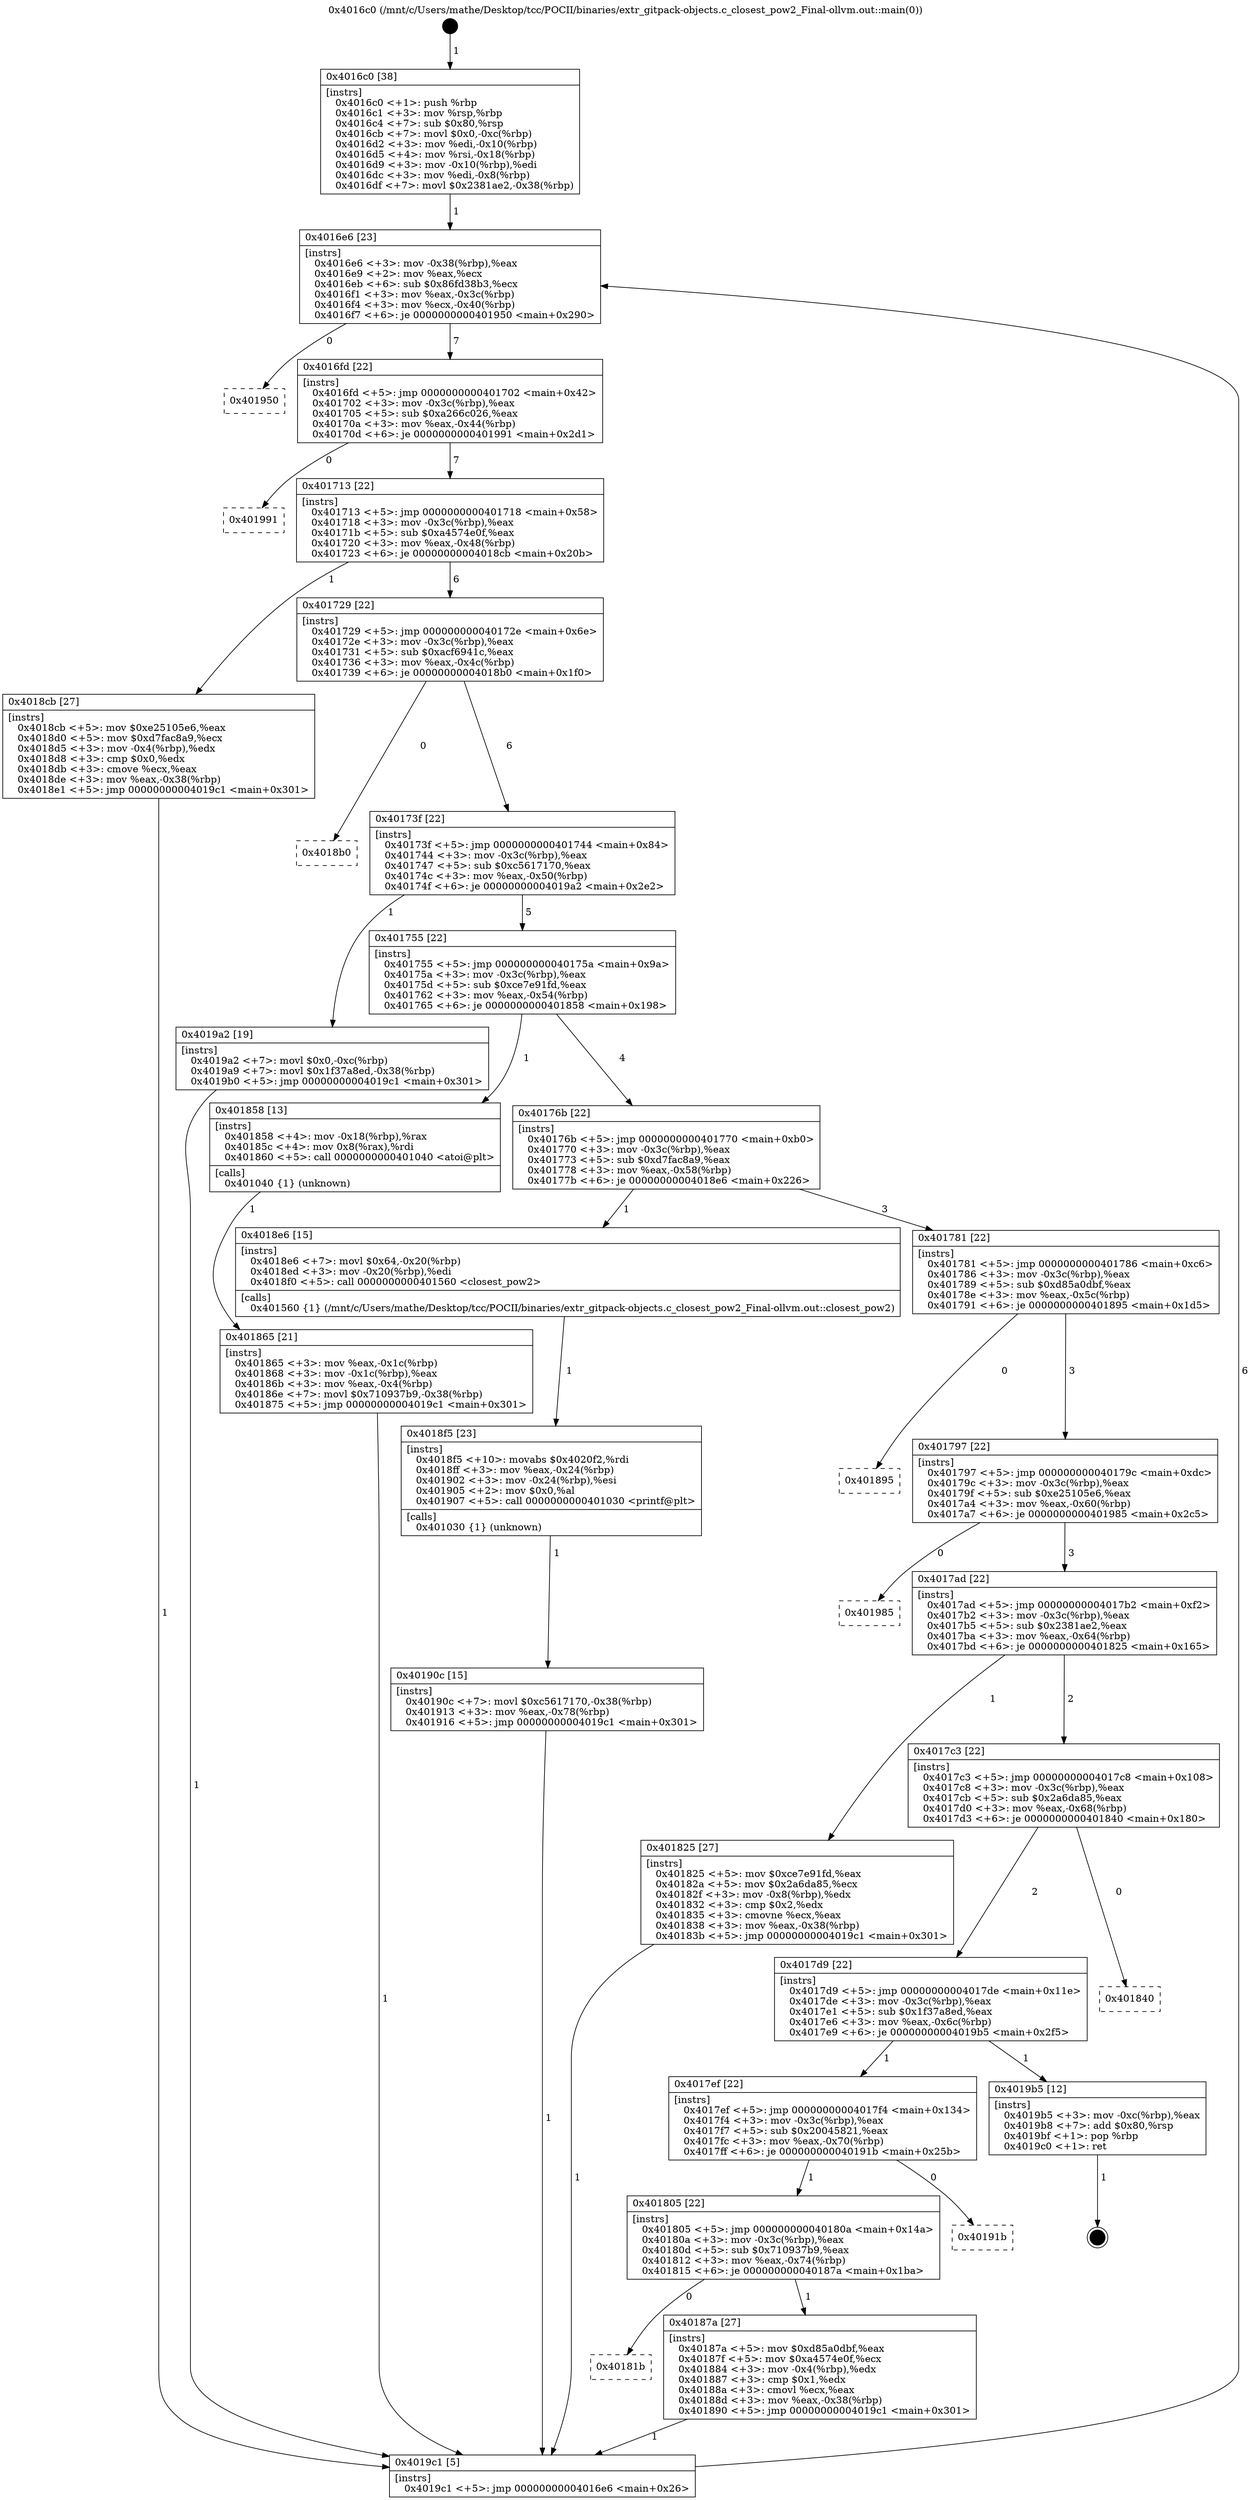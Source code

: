 digraph "0x4016c0" {
  label = "0x4016c0 (/mnt/c/Users/mathe/Desktop/tcc/POCII/binaries/extr_gitpack-objects.c_closest_pow2_Final-ollvm.out::main(0))"
  labelloc = "t"
  node[shape=record]

  Entry [label="",width=0.3,height=0.3,shape=circle,fillcolor=black,style=filled]
  "0x4016e6" [label="{
     0x4016e6 [23]\l
     | [instrs]\l
     &nbsp;&nbsp;0x4016e6 \<+3\>: mov -0x38(%rbp),%eax\l
     &nbsp;&nbsp;0x4016e9 \<+2\>: mov %eax,%ecx\l
     &nbsp;&nbsp;0x4016eb \<+6\>: sub $0x86fd38b3,%ecx\l
     &nbsp;&nbsp;0x4016f1 \<+3\>: mov %eax,-0x3c(%rbp)\l
     &nbsp;&nbsp;0x4016f4 \<+3\>: mov %ecx,-0x40(%rbp)\l
     &nbsp;&nbsp;0x4016f7 \<+6\>: je 0000000000401950 \<main+0x290\>\l
  }"]
  "0x401950" [label="{
     0x401950\l
  }", style=dashed]
  "0x4016fd" [label="{
     0x4016fd [22]\l
     | [instrs]\l
     &nbsp;&nbsp;0x4016fd \<+5\>: jmp 0000000000401702 \<main+0x42\>\l
     &nbsp;&nbsp;0x401702 \<+3\>: mov -0x3c(%rbp),%eax\l
     &nbsp;&nbsp;0x401705 \<+5\>: sub $0xa266c026,%eax\l
     &nbsp;&nbsp;0x40170a \<+3\>: mov %eax,-0x44(%rbp)\l
     &nbsp;&nbsp;0x40170d \<+6\>: je 0000000000401991 \<main+0x2d1\>\l
  }"]
  Exit [label="",width=0.3,height=0.3,shape=circle,fillcolor=black,style=filled,peripheries=2]
  "0x401991" [label="{
     0x401991\l
  }", style=dashed]
  "0x401713" [label="{
     0x401713 [22]\l
     | [instrs]\l
     &nbsp;&nbsp;0x401713 \<+5\>: jmp 0000000000401718 \<main+0x58\>\l
     &nbsp;&nbsp;0x401718 \<+3\>: mov -0x3c(%rbp),%eax\l
     &nbsp;&nbsp;0x40171b \<+5\>: sub $0xa4574e0f,%eax\l
     &nbsp;&nbsp;0x401720 \<+3\>: mov %eax,-0x48(%rbp)\l
     &nbsp;&nbsp;0x401723 \<+6\>: je 00000000004018cb \<main+0x20b\>\l
  }"]
  "0x40190c" [label="{
     0x40190c [15]\l
     | [instrs]\l
     &nbsp;&nbsp;0x40190c \<+7\>: movl $0xc5617170,-0x38(%rbp)\l
     &nbsp;&nbsp;0x401913 \<+3\>: mov %eax,-0x78(%rbp)\l
     &nbsp;&nbsp;0x401916 \<+5\>: jmp 00000000004019c1 \<main+0x301\>\l
  }"]
  "0x4018cb" [label="{
     0x4018cb [27]\l
     | [instrs]\l
     &nbsp;&nbsp;0x4018cb \<+5\>: mov $0xe25105e6,%eax\l
     &nbsp;&nbsp;0x4018d0 \<+5\>: mov $0xd7fac8a9,%ecx\l
     &nbsp;&nbsp;0x4018d5 \<+3\>: mov -0x4(%rbp),%edx\l
     &nbsp;&nbsp;0x4018d8 \<+3\>: cmp $0x0,%edx\l
     &nbsp;&nbsp;0x4018db \<+3\>: cmove %ecx,%eax\l
     &nbsp;&nbsp;0x4018de \<+3\>: mov %eax,-0x38(%rbp)\l
     &nbsp;&nbsp;0x4018e1 \<+5\>: jmp 00000000004019c1 \<main+0x301\>\l
  }"]
  "0x401729" [label="{
     0x401729 [22]\l
     | [instrs]\l
     &nbsp;&nbsp;0x401729 \<+5\>: jmp 000000000040172e \<main+0x6e\>\l
     &nbsp;&nbsp;0x40172e \<+3\>: mov -0x3c(%rbp),%eax\l
     &nbsp;&nbsp;0x401731 \<+5\>: sub $0xacf6941c,%eax\l
     &nbsp;&nbsp;0x401736 \<+3\>: mov %eax,-0x4c(%rbp)\l
     &nbsp;&nbsp;0x401739 \<+6\>: je 00000000004018b0 \<main+0x1f0\>\l
  }"]
  "0x4018f5" [label="{
     0x4018f5 [23]\l
     | [instrs]\l
     &nbsp;&nbsp;0x4018f5 \<+10\>: movabs $0x4020f2,%rdi\l
     &nbsp;&nbsp;0x4018ff \<+3\>: mov %eax,-0x24(%rbp)\l
     &nbsp;&nbsp;0x401902 \<+3\>: mov -0x24(%rbp),%esi\l
     &nbsp;&nbsp;0x401905 \<+2\>: mov $0x0,%al\l
     &nbsp;&nbsp;0x401907 \<+5\>: call 0000000000401030 \<printf@plt\>\l
     | [calls]\l
     &nbsp;&nbsp;0x401030 \{1\} (unknown)\l
  }"]
  "0x4018b0" [label="{
     0x4018b0\l
  }", style=dashed]
  "0x40173f" [label="{
     0x40173f [22]\l
     | [instrs]\l
     &nbsp;&nbsp;0x40173f \<+5\>: jmp 0000000000401744 \<main+0x84\>\l
     &nbsp;&nbsp;0x401744 \<+3\>: mov -0x3c(%rbp),%eax\l
     &nbsp;&nbsp;0x401747 \<+5\>: sub $0xc5617170,%eax\l
     &nbsp;&nbsp;0x40174c \<+3\>: mov %eax,-0x50(%rbp)\l
     &nbsp;&nbsp;0x40174f \<+6\>: je 00000000004019a2 \<main+0x2e2\>\l
  }"]
  "0x40181b" [label="{
     0x40181b\l
  }", style=dashed]
  "0x4019a2" [label="{
     0x4019a2 [19]\l
     | [instrs]\l
     &nbsp;&nbsp;0x4019a2 \<+7\>: movl $0x0,-0xc(%rbp)\l
     &nbsp;&nbsp;0x4019a9 \<+7\>: movl $0x1f37a8ed,-0x38(%rbp)\l
     &nbsp;&nbsp;0x4019b0 \<+5\>: jmp 00000000004019c1 \<main+0x301\>\l
  }"]
  "0x401755" [label="{
     0x401755 [22]\l
     | [instrs]\l
     &nbsp;&nbsp;0x401755 \<+5\>: jmp 000000000040175a \<main+0x9a\>\l
     &nbsp;&nbsp;0x40175a \<+3\>: mov -0x3c(%rbp),%eax\l
     &nbsp;&nbsp;0x40175d \<+5\>: sub $0xce7e91fd,%eax\l
     &nbsp;&nbsp;0x401762 \<+3\>: mov %eax,-0x54(%rbp)\l
     &nbsp;&nbsp;0x401765 \<+6\>: je 0000000000401858 \<main+0x198\>\l
  }"]
  "0x40187a" [label="{
     0x40187a [27]\l
     | [instrs]\l
     &nbsp;&nbsp;0x40187a \<+5\>: mov $0xd85a0dbf,%eax\l
     &nbsp;&nbsp;0x40187f \<+5\>: mov $0xa4574e0f,%ecx\l
     &nbsp;&nbsp;0x401884 \<+3\>: mov -0x4(%rbp),%edx\l
     &nbsp;&nbsp;0x401887 \<+3\>: cmp $0x1,%edx\l
     &nbsp;&nbsp;0x40188a \<+3\>: cmovl %ecx,%eax\l
     &nbsp;&nbsp;0x40188d \<+3\>: mov %eax,-0x38(%rbp)\l
     &nbsp;&nbsp;0x401890 \<+5\>: jmp 00000000004019c1 \<main+0x301\>\l
  }"]
  "0x401858" [label="{
     0x401858 [13]\l
     | [instrs]\l
     &nbsp;&nbsp;0x401858 \<+4\>: mov -0x18(%rbp),%rax\l
     &nbsp;&nbsp;0x40185c \<+4\>: mov 0x8(%rax),%rdi\l
     &nbsp;&nbsp;0x401860 \<+5\>: call 0000000000401040 \<atoi@plt\>\l
     | [calls]\l
     &nbsp;&nbsp;0x401040 \{1\} (unknown)\l
  }"]
  "0x40176b" [label="{
     0x40176b [22]\l
     | [instrs]\l
     &nbsp;&nbsp;0x40176b \<+5\>: jmp 0000000000401770 \<main+0xb0\>\l
     &nbsp;&nbsp;0x401770 \<+3\>: mov -0x3c(%rbp),%eax\l
     &nbsp;&nbsp;0x401773 \<+5\>: sub $0xd7fac8a9,%eax\l
     &nbsp;&nbsp;0x401778 \<+3\>: mov %eax,-0x58(%rbp)\l
     &nbsp;&nbsp;0x40177b \<+6\>: je 00000000004018e6 \<main+0x226\>\l
  }"]
  "0x401805" [label="{
     0x401805 [22]\l
     | [instrs]\l
     &nbsp;&nbsp;0x401805 \<+5\>: jmp 000000000040180a \<main+0x14a\>\l
     &nbsp;&nbsp;0x40180a \<+3\>: mov -0x3c(%rbp),%eax\l
     &nbsp;&nbsp;0x40180d \<+5\>: sub $0x710937b9,%eax\l
     &nbsp;&nbsp;0x401812 \<+3\>: mov %eax,-0x74(%rbp)\l
     &nbsp;&nbsp;0x401815 \<+6\>: je 000000000040187a \<main+0x1ba\>\l
  }"]
  "0x4018e6" [label="{
     0x4018e6 [15]\l
     | [instrs]\l
     &nbsp;&nbsp;0x4018e6 \<+7\>: movl $0x64,-0x20(%rbp)\l
     &nbsp;&nbsp;0x4018ed \<+3\>: mov -0x20(%rbp),%edi\l
     &nbsp;&nbsp;0x4018f0 \<+5\>: call 0000000000401560 \<closest_pow2\>\l
     | [calls]\l
     &nbsp;&nbsp;0x401560 \{1\} (/mnt/c/Users/mathe/Desktop/tcc/POCII/binaries/extr_gitpack-objects.c_closest_pow2_Final-ollvm.out::closest_pow2)\l
  }"]
  "0x401781" [label="{
     0x401781 [22]\l
     | [instrs]\l
     &nbsp;&nbsp;0x401781 \<+5\>: jmp 0000000000401786 \<main+0xc6\>\l
     &nbsp;&nbsp;0x401786 \<+3\>: mov -0x3c(%rbp),%eax\l
     &nbsp;&nbsp;0x401789 \<+5\>: sub $0xd85a0dbf,%eax\l
     &nbsp;&nbsp;0x40178e \<+3\>: mov %eax,-0x5c(%rbp)\l
     &nbsp;&nbsp;0x401791 \<+6\>: je 0000000000401895 \<main+0x1d5\>\l
  }"]
  "0x40191b" [label="{
     0x40191b\l
  }", style=dashed]
  "0x401895" [label="{
     0x401895\l
  }", style=dashed]
  "0x401797" [label="{
     0x401797 [22]\l
     | [instrs]\l
     &nbsp;&nbsp;0x401797 \<+5\>: jmp 000000000040179c \<main+0xdc\>\l
     &nbsp;&nbsp;0x40179c \<+3\>: mov -0x3c(%rbp),%eax\l
     &nbsp;&nbsp;0x40179f \<+5\>: sub $0xe25105e6,%eax\l
     &nbsp;&nbsp;0x4017a4 \<+3\>: mov %eax,-0x60(%rbp)\l
     &nbsp;&nbsp;0x4017a7 \<+6\>: je 0000000000401985 \<main+0x2c5\>\l
  }"]
  "0x4017ef" [label="{
     0x4017ef [22]\l
     | [instrs]\l
     &nbsp;&nbsp;0x4017ef \<+5\>: jmp 00000000004017f4 \<main+0x134\>\l
     &nbsp;&nbsp;0x4017f4 \<+3\>: mov -0x3c(%rbp),%eax\l
     &nbsp;&nbsp;0x4017f7 \<+5\>: sub $0x20045821,%eax\l
     &nbsp;&nbsp;0x4017fc \<+3\>: mov %eax,-0x70(%rbp)\l
     &nbsp;&nbsp;0x4017ff \<+6\>: je 000000000040191b \<main+0x25b\>\l
  }"]
  "0x401985" [label="{
     0x401985\l
  }", style=dashed]
  "0x4017ad" [label="{
     0x4017ad [22]\l
     | [instrs]\l
     &nbsp;&nbsp;0x4017ad \<+5\>: jmp 00000000004017b2 \<main+0xf2\>\l
     &nbsp;&nbsp;0x4017b2 \<+3\>: mov -0x3c(%rbp),%eax\l
     &nbsp;&nbsp;0x4017b5 \<+5\>: sub $0x2381ae2,%eax\l
     &nbsp;&nbsp;0x4017ba \<+3\>: mov %eax,-0x64(%rbp)\l
     &nbsp;&nbsp;0x4017bd \<+6\>: je 0000000000401825 \<main+0x165\>\l
  }"]
  "0x4019b5" [label="{
     0x4019b5 [12]\l
     | [instrs]\l
     &nbsp;&nbsp;0x4019b5 \<+3\>: mov -0xc(%rbp),%eax\l
     &nbsp;&nbsp;0x4019b8 \<+7\>: add $0x80,%rsp\l
     &nbsp;&nbsp;0x4019bf \<+1\>: pop %rbp\l
     &nbsp;&nbsp;0x4019c0 \<+1\>: ret\l
  }"]
  "0x401825" [label="{
     0x401825 [27]\l
     | [instrs]\l
     &nbsp;&nbsp;0x401825 \<+5\>: mov $0xce7e91fd,%eax\l
     &nbsp;&nbsp;0x40182a \<+5\>: mov $0x2a6da85,%ecx\l
     &nbsp;&nbsp;0x40182f \<+3\>: mov -0x8(%rbp),%edx\l
     &nbsp;&nbsp;0x401832 \<+3\>: cmp $0x2,%edx\l
     &nbsp;&nbsp;0x401835 \<+3\>: cmovne %ecx,%eax\l
     &nbsp;&nbsp;0x401838 \<+3\>: mov %eax,-0x38(%rbp)\l
     &nbsp;&nbsp;0x40183b \<+5\>: jmp 00000000004019c1 \<main+0x301\>\l
  }"]
  "0x4017c3" [label="{
     0x4017c3 [22]\l
     | [instrs]\l
     &nbsp;&nbsp;0x4017c3 \<+5\>: jmp 00000000004017c8 \<main+0x108\>\l
     &nbsp;&nbsp;0x4017c8 \<+3\>: mov -0x3c(%rbp),%eax\l
     &nbsp;&nbsp;0x4017cb \<+5\>: sub $0x2a6da85,%eax\l
     &nbsp;&nbsp;0x4017d0 \<+3\>: mov %eax,-0x68(%rbp)\l
     &nbsp;&nbsp;0x4017d3 \<+6\>: je 0000000000401840 \<main+0x180\>\l
  }"]
  "0x4019c1" [label="{
     0x4019c1 [5]\l
     | [instrs]\l
     &nbsp;&nbsp;0x4019c1 \<+5\>: jmp 00000000004016e6 \<main+0x26\>\l
  }"]
  "0x4016c0" [label="{
     0x4016c0 [38]\l
     | [instrs]\l
     &nbsp;&nbsp;0x4016c0 \<+1\>: push %rbp\l
     &nbsp;&nbsp;0x4016c1 \<+3\>: mov %rsp,%rbp\l
     &nbsp;&nbsp;0x4016c4 \<+7\>: sub $0x80,%rsp\l
     &nbsp;&nbsp;0x4016cb \<+7\>: movl $0x0,-0xc(%rbp)\l
     &nbsp;&nbsp;0x4016d2 \<+3\>: mov %edi,-0x10(%rbp)\l
     &nbsp;&nbsp;0x4016d5 \<+4\>: mov %rsi,-0x18(%rbp)\l
     &nbsp;&nbsp;0x4016d9 \<+3\>: mov -0x10(%rbp),%edi\l
     &nbsp;&nbsp;0x4016dc \<+3\>: mov %edi,-0x8(%rbp)\l
     &nbsp;&nbsp;0x4016df \<+7\>: movl $0x2381ae2,-0x38(%rbp)\l
  }"]
  "0x401865" [label="{
     0x401865 [21]\l
     | [instrs]\l
     &nbsp;&nbsp;0x401865 \<+3\>: mov %eax,-0x1c(%rbp)\l
     &nbsp;&nbsp;0x401868 \<+3\>: mov -0x1c(%rbp),%eax\l
     &nbsp;&nbsp;0x40186b \<+3\>: mov %eax,-0x4(%rbp)\l
     &nbsp;&nbsp;0x40186e \<+7\>: movl $0x710937b9,-0x38(%rbp)\l
     &nbsp;&nbsp;0x401875 \<+5\>: jmp 00000000004019c1 \<main+0x301\>\l
  }"]
  "0x4017d9" [label="{
     0x4017d9 [22]\l
     | [instrs]\l
     &nbsp;&nbsp;0x4017d9 \<+5\>: jmp 00000000004017de \<main+0x11e\>\l
     &nbsp;&nbsp;0x4017de \<+3\>: mov -0x3c(%rbp),%eax\l
     &nbsp;&nbsp;0x4017e1 \<+5\>: sub $0x1f37a8ed,%eax\l
     &nbsp;&nbsp;0x4017e6 \<+3\>: mov %eax,-0x6c(%rbp)\l
     &nbsp;&nbsp;0x4017e9 \<+6\>: je 00000000004019b5 \<main+0x2f5\>\l
  }"]
  "0x401840" [label="{
     0x401840\l
  }", style=dashed]
  Entry -> "0x4016c0" [label=" 1"]
  "0x4016e6" -> "0x401950" [label=" 0"]
  "0x4016e6" -> "0x4016fd" [label=" 7"]
  "0x4019b5" -> Exit [label=" 1"]
  "0x4016fd" -> "0x401991" [label=" 0"]
  "0x4016fd" -> "0x401713" [label=" 7"]
  "0x4019a2" -> "0x4019c1" [label=" 1"]
  "0x401713" -> "0x4018cb" [label=" 1"]
  "0x401713" -> "0x401729" [label=" 6"]
  "0x40190c" -> "0x4019c1" [label=" 1"]
  "0x401729" -> "0x4018b0" [label=" 0"]
  "0x401729" -> "0x40173f" [label=" 6"]
  "0x4018f5" -> "0x40190c" [label=" 1"]
  "0x40173f" -> "0x4019a2" [label=" 1"]
  "0x40173f" -> "0x401755" [label=" 5"]
  "0x4018e6" -> "0x4018f5" [label=" 1"]
  "0x401755" -> "0x401858" [label=" 1"]
  "0x401755" -> "0x40176b" [label=" 4"]
  "0x4018cb" -> "0x4019c1" [label=" 1"]
  "0x40176b" -> "0x4018e6" [label=" 1"]
  "0x40176b" -> "0x401781" [label=" 3"]
  "0x401805" -> "0x40181b" [label=" 0"]
  "0x401781" -> "0x401895" [label=" 0"]
  "0x401781" -> "0x401797" [label=" 3"]
  "0x401805" -> "0x40187a" [label=" 1"]
  "0x401797" -> "0x401985" [label=" 0"]
  "0x401797" -> "0x4017ad" [label=" 3"]
  "0x4017ef" -> "0x401805" [label=" 1"]
  "0x4017ad" -> "0x401825" [label=" 1"]
  "0x4017ad" -> "0x4017c3" [label=" 2"]
  "0x401825" -> "0x4019c1" [label=" 1"]
  "0x4016c0" -> "0x4016e6" [label=" 1"]
  "0x4019c1" -> "0x4016e6" [label=" 6"]
  "0x401858" -> "0x401865" [label=" 1"]
  "0x401865" -> "0x4019c1" [label=" 1"]
  "0x4017ef" -> "0x40191b" [label=" 0"]
  "0x4017c3" -> "0x401840" [label=" 0"]
  "0x4017c3" -> "0x4017d9" [label=" 2"]
  "0x40187a" -> "0x4019c1" [label=" 1"]
  "0x4017d9" -> "0x4019b5" [label=" 1"]
  "0x4017d9" -> "0x4017ef" [label=" 1"]
}
